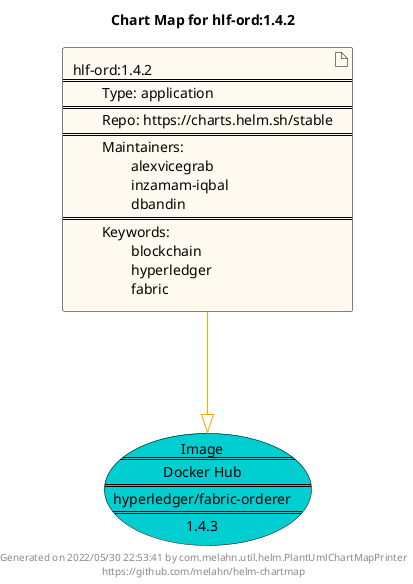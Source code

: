 @startuml
skinparam linetype ortho
skinparam backgroundColor white
skinparam usecaseBorderColor black
skinparam usecaseArrowColor LightSlateGray
skinparam artifactBorderColor black
skinparam artifactArrowColor LightSlateGray

title Chart Map for hlf-ord:1.4.2

'There is one referenced Helm Chart
artifact "hlf-ord:1.4.2\n====\n\tType: application\n====\n\tRepo: https://charts.helm.sh/stable\n====\n\tMaintainers: \n\t\talexvicegrab\n\t\tinzamam-iqbal\n\t\tdbandin\n====\n\tKeywords: \n\t\tblockchain\n\t\thyperledger\n\t\tfabric" as hlf_ord_1_4_2 #FloralWhite

'There is one referenced Docker Image
usecase "Image\n====\nDocker Hub\n====\nhyperledger/fabric-orderer\n====\n1.4.3" as hyperledger_fabric_orderer_1_4_3 #DarkTurquoise

'Chart Dependencies
hlf_ord_1_4_2--[#orange]-|>hyperledger_fabric_orderer_1_4_3

center footer Generated on 2022/05/30 22:53:41 by com.melahn.util.helm.PlantUmlChartMapPrinter\nhttps://github.com/melahn/helm-chartmap
@enduml
